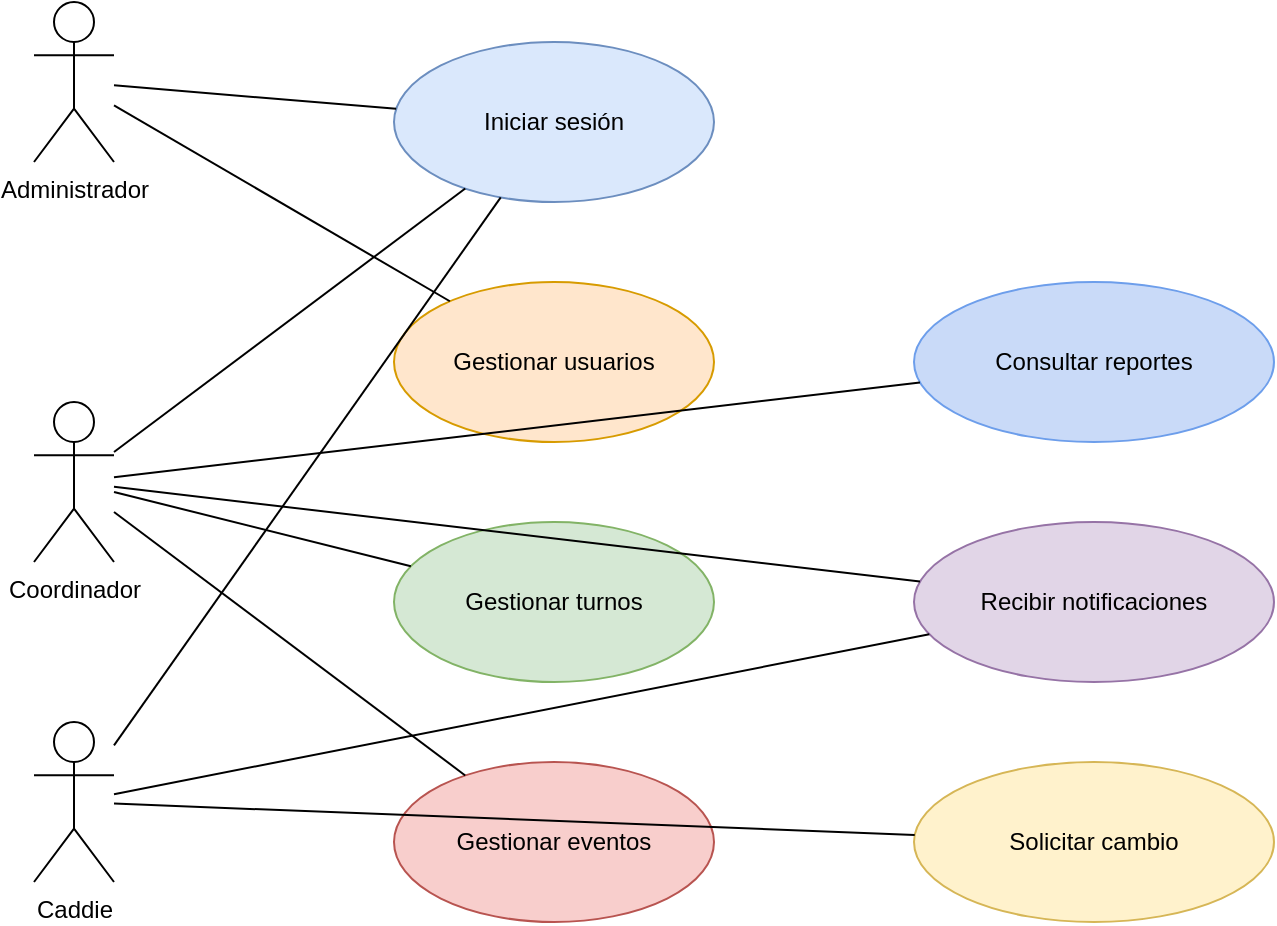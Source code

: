 <?xml version="1.0" encoding="UTF-8"?>
<mxfile version="24.7.8">
  <diagram id="hN3MVc9i-Xp6kzMfGIfJ" name="Casos de Uso">
    <mxGraphModel dx="1200" dy="800" grid="1" gridSize="10" guides="1" tooltips="1" connect="1" arrows="1" fold="1" page="1" pageScale="1" pageWidth="1654" pageHeight="1169" math="0" shadow="0">
      <root>
        <mxCell id="0"/>
        <mxCell id="1" parent="0"/>
        <mxCell id="actor_admin" value="Administrador" style="shape=umlActor;verticalLabelPosition=bottom;verticalAlign=top;html=1;fontSize=12;" vertex="1" parent="1">
          <mxGeometry x="80" y="160" width="40" height="80" as="geometry"/>
        </mxCell>
        <mxCell id="actor_coord" value="Coordinador" style="shape=umlActor;verticalLabelPosition=bottom;verticalAlign=top;html=1;fontSize=12;" vertex="1" parent="1">
          <mxGeometry x="80" y="360" width="40" height="80" as="geometry"/>
        </mxCell>
        <mxCell id="actor_caddie" value="Caddie" style="shape=umlActor;verticalLabelPosition=bottom;verticalAlign=top;html=1;fontSize=12;" vertex="1" parent="1">
          <mxGeometry x="80" y="520" width="40" height="80" as="geometry"/>
        </mxCell>
        <mxCell id="iface_auth" value="Iniciar sesión" style="ellipse;whiteSpace=wrap;html=1;fillColor=#dae8fc;strokeColor=#6c8ebf;fontSize=12;" vertex="1" parent="1">
          <mxGeometry x="260" y="180" width="160" height="80" as="geometry"/>
        </mxCell>
        <mxCell id="iface_manage_users" value="Gestionar usuarios" style="ellipse;whiteSpace=wrap;html=1;fillColor=#ffe6cc;strokeColor=#d79b00;fontSize=12;" vertex="1" parent="1">
          <mxGeometry x="260" y="300" width="160" height="80" as="geometry"/>
        </mxCell>
        <mxCell id="iface_turnos" value="Gestionar turnos" style="ellipse;whiteSpace=wrap;html=1;fillColor=#d5e8d4;strokeColor=#82b366;fontSize=12;" vertex="1" parent="1">
          <mxGeometry x="260" y="420" width="160" height="80" as="geometry"/>
        </mxCell>
        <mxCell id="iface_eventos" value="Gestionar eventos" style="ellipse;whiteSpace=wrap;html=1;fillColor=#f8cecc;strokeColor=#b85450;fontSize=12;" vertex="1" parent="1">
          <mxGeometry x="260" y="540" width="160" height="80" as="geometry"/>
        </mxCell>
        <mxCell id="iface_notif" value="Recibir notificaciones" style="ellipse;whiteSpace=wrap;html=1;fillColor=#e1d5e7;strokeColor=#9673a6;fontSize=12;" vertex="1" parent="1">
          <mxGeometry x="520" y="420" width="180" height="80" as="geometry"/>
        </mxCell>
        <mxCell id="iface_solicitar" value="Solicitar cambio" style="ellipse;whiteSpace=wrap;html=1;fillColor=#fff2cc;strokeColor=#d6b656;fontSize=12;" vertex="1" parent="1">
          <mxGeometry x="520" y="540" width="180" height="80" as="geometry"/>
        </mxCell>
        <mxCell id="iface_reporte" value="Consultar reportes" style="ellipse;whiteSpace=wrap;html=1;fillColor=#c9daf8;strokeColor=#6d9eeb;fontSize=12;" vertex="1" parent="1">
          <mxGeometry x="520" y="300" width="180" height="80" as="geometry"/>
        </mxCell>
        <mxCell id="edge_admin_login" style="endArrow=none;html=1;" edge="1" parent="1" source="actor_admin" target="iface_auth">
          <mxGeometry relative="1" as="geometry"/>
        </mxCell>
        <mxCell id="edge_admin_manage" style="endArrow=none;html=1;" edge="1" parent="1" source="actor_admin" target="iface_manage_users">
          <mxGeometry relative="1" as="geometry"/>
        </mxCell>
        <mxCell id="edge_coord_login" style="endArrow=none;html=1;" edge="1" parent="1" source="actor_coord" target="iface_auth">
          <mxGeometry relative="1" as="geometry"/>
        </mxCell>
        <mxCell id="edge_coord_turnos" style="endArrow=none;html=1;" edge="1" parent="1" source="actor_coord" target="iface_turnos">
          <mxGeometry relative="1" as="geometry"/>
        </mxCell>
        <mxCell id="edge_coord_eventos" style="endArrow=none;html=1;" edge="1" parent="1" source="actor_coord" target="iface_eventos">
          <mxGeometry relative="1" as="geometry"/>
        </mxCell>
        <mxCell id="edge_coord_notif" style="endArrow=none;html=1;" edge="1" parent="1" source="actor_coord" target="iface_notif">
          <mxGeometry relative="1" as="geometry"/>
        </mxCell>
        <mxCell id="edge_coord_reporte" style="endArrow=none;html=1;" edge="1" parent="1" source="actor_coord" target="iface_reporte">
          <mxGeometry relative="1" as="geometry"/>
        </mxCell>
        <mxCell id="edge_caddie_login" style="endArrow=none;html=1;" edge="1" parent="1" source="actor_caddie" target="iface_auth">
          <mxGeometry relative="1" as="geometry"/>
        </mxCell>
        <mxCell id="edge_caddie_solicitar" style="endArrow=none;html=1;" edge="1" parent="1" source="actor_caddie" target="iface_solicitar">
          <mxGeometry relative="1" as="geometry"/>
        </mxCell>
        <mxCell id="edge_caddie_notif" style="endArrow=none;html=1;" edge="1" parent="1" source="actor_caddie" target="iface_notif">
          <mxGeometry relative="1" as="geometry"/>
        </mxCell>
      </root>
    </mxGraphModel>
  </diagram>
</mxfile>
